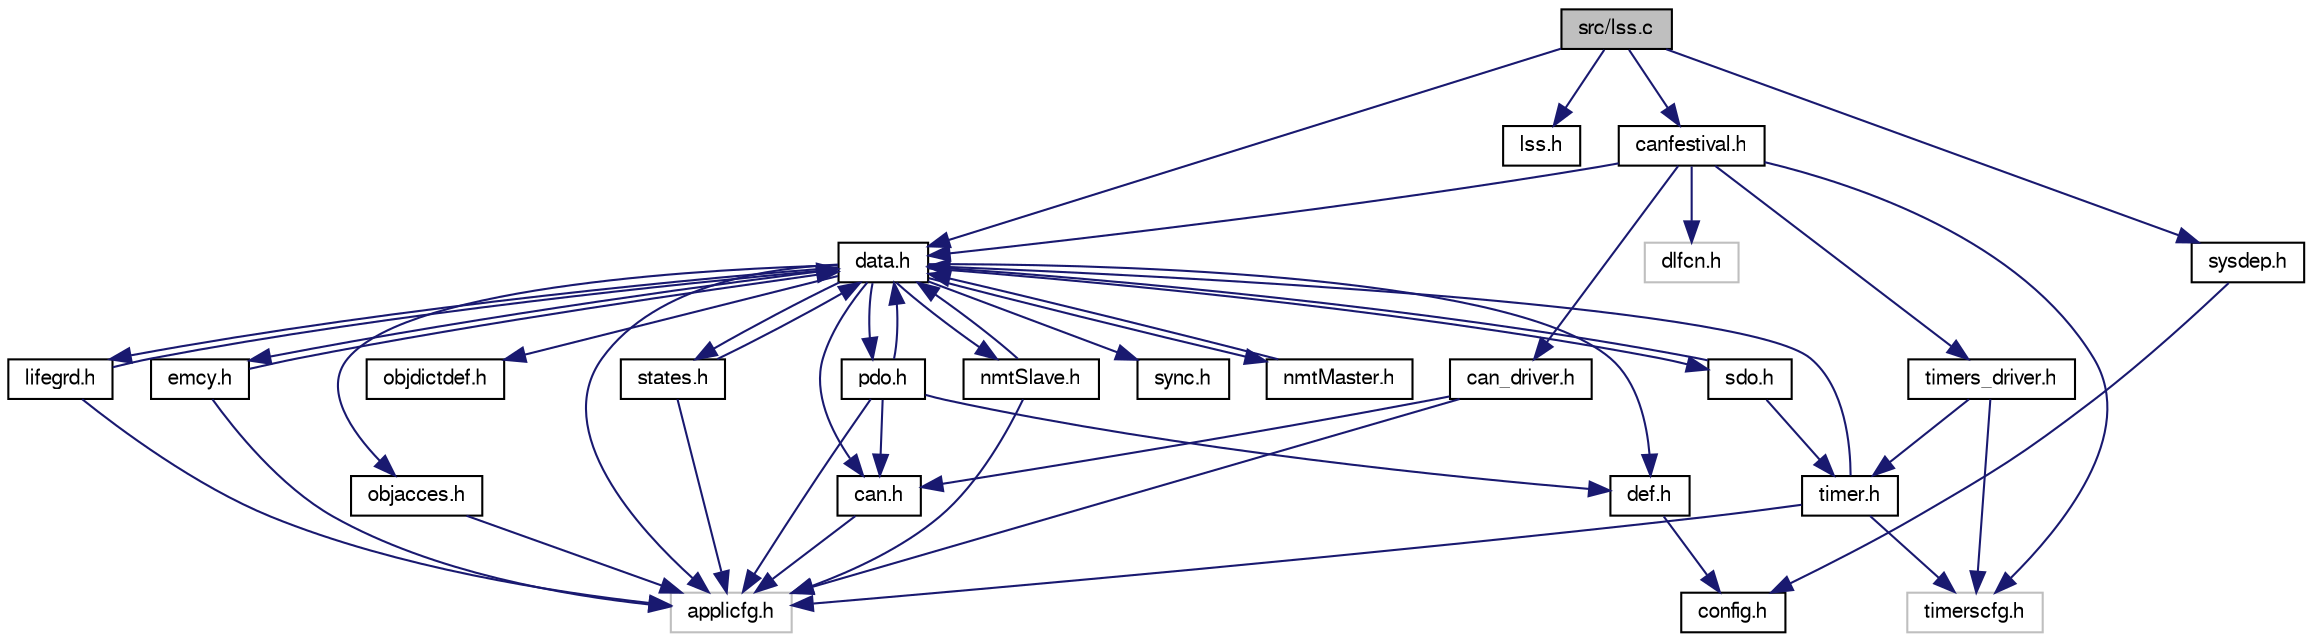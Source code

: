 digraph "src/lss.c"
{
  edge [fontname="FreeSans",fontsize="10",labelfontname="FreeSans",labelfontsize="10"];
  node [fontname="FreeSans",fontsize="10",shape=record];
  Node1 [label="src/lss.c",height=0.2,width=0.4,color="black", fillcolor="grey75", style="filled" fontcolor="black"];
  Node1 -> Node2 [color="midnightblue",fontsize="10",style="solid",fontname="FreeSans"];
  Node2 [label="data.h",height=0.2,width=0.4,color="black", fillcolor="white", style="filled",URL="$data_8h_source.html"];
  Node2 -> Node3 [color="midnightblue",fontsize="10",style="solid",fontname="FreeSans"];
  Node3 [label="applicfg.h",height=0.2,width=0.4,color="grey75", fillcolor="white", style="filled"];
  Node2 -> Node4 [color="midnightblue",fontsize="10",style="solid",fontname="FreeSans"];
  Node4 [label="def.h",height=0.2,width=0.4,color="black", fillcolor="white", style="filled",URL="$def_8h_source.html"];
  Node4 -> Node5 [color="midnightblue",fontsize="10",style="solid",fontname="FreeSans"];
  Node5 [label="config.h",height=0.2,width=0.4,color="black", fillcolor="white", style="filled",URL="$config_8h_source.html"];
  Node2 -> Node6 [color="midnightblue",fontsize="10",style="solid",fontname="FreeSans"];
  Node6 [label="can.h",height=0.2,width=0.4,color="black", fillcolor="white", style="filled",URL="$can_8h_source.html"];
  Node6 -> Node3 [color="midnightblue",fontsize="10",style="solid",fontname="FreeSans"];
  Node2 -> Node7 [color="midnightblue",fontsize="10",style="solid",fontname="FreeSans"];
  Node7 [label="objdictdef.h",height=0.2,width=0.4,color="black", fillcolor="white", style="filled",URL="$objdictdef_8h_source.html"];
  Node2 -> Node8 [color="midnightblue",fontsize="10",style="solid",fontname="FreeSans"];
  Node8 [label="objacces.h",height=0.2,width=0.4,color="black", fillcolor="white", style="filled",URL="$objacces_8h.html",tooltip="Responsible for accessing the object dictionary. "];
  Node8 -> Node3 [color="midnightblue",fontsize="10",style="solid",fontname="FreeSans"];
  Node2 -> Node9 [color="midnightblue",fontsize="10",style="solid",fontname="FreeSans"];
  Node9 [label="sdo.h",height=0.2,width=0.4,color="black", fillcolor="white", style="filled",URL="$sdo_8h_source.html"];
  Node9 -> Node10 [color="midnightblue",fontsize="10",style="solid",fontname="FreeSans"];
  Node10 [label="timer.h",height=0.2,width=0.4,color="black", fillcolor="white", style="filled",URL="$timer_8h_source.html"];
  Node10 -> Node11 [color="midnightblue",fontsize="10",style="solid",fontname="FreeSans"];
  Node11 [label="timerscfg.h",height=0.2,width=0.4,color="grey75", fillcolor="white", style="filled"];
  Node10 -> Node3 [color="midnightblue",fontsize="10",style="solid",fontname="FreeSans"];
  Node10 -> Node2 [color="midnightblue",fontsize="10",style="solid",fontname="FreeSans"];
  Node9 -> Node2 [color="midnightblue",fontsize="10",style="solid",fontname="FreeSans"];
  Node2 -> Node12 [color="midnightblue",fontsize="10",style="solid",fontname="FreeSans"];
  Node12 [label="pdo.h",height=0.2,width=0.4,color="black", fillcolor="white", style="filled",URL="$pdo_8h_source.html"];
  Node12 -> Node3 [color="midnightblue",fontsize="10",style="solid",fontname="FreeSans"];
  Node12 -> Node4 [color="midnightblue",fontsize="10",style="solid",fontname="FreeSans"];
  Node12 -> Node6 [color="midnightblue",fontsize="10",style="solid",fontname="FreeSans"];
  Node12 -> Node2 [color="midnightblue",fontsize="10",style="solid",fontname="FreeSans"];
  Node2 -> Node13 [color="midnightblue",fontsize="10",style="solid",fontname="FreeSans"];
  Node13 [label="states.h",height=0.2,width=0.4,color="black", fillcolor="white", style="filled",URL="$states_8h_source.html"];
  Node13 -> Node3 [color="midnightblue",fontsize="10",style="solid",fontname="FreeSans"];
  Node13 -> Node2 [color="midnightblue",fontsize="10",style="solid",fontname="FreeSans"];
  Node2 -> Node14 [color="midnightblue",fontsize="10",style="solid",fontname="FreeSans"];
  Node14 [label="lifegrd.h",height=0.2,width=0.4,color="black", fillcolor="white", style="filled",URL="$lifegrd_8h.html"];
  Node14 -> Node3 [color="midnightblue",fontsize="10",style="solid",fontname="FreeSans"];
  Node14 -> Node2 [color="midnightblue",fontsize="10",style="solid",fontname="FreeSans"];
  Node2 -> Node15 [color="midnightblue",fontsize="10",style="solid",fontname="FreeSans"];
  Node15 [label="sync.h",height=0.2,width=0.4,color="black", fillcolor="white", style="filled",URL="$sync_8h_source.html"];
  Node2 -> Node16 [color="midnightblue",fontsize="10",style="solid",fontname="FreeSans"];
  Node16 [label="nmtSlave.h",height=0.2,width=0.4,color="black", fillcolor="white", style="filled",URL="$nmtSlave_8h_source.html"];
  Node16 -> Node3 [color="midnightblue",fontsize="10",style="solid",fontname="FreeSans"];
  Node16 -> Node2 [color="midnightblue",fontsize="10",style="solid",fontname="FreeSans"];
  Node2 -> Node17 [color="midnightblue",fontsize="10",style="solid",fontname="FreeSans"];
  Node17 [label="nmtMaster.h",height=0.2,width=0.4,color="black", fillcolor="white", style="filled",URL="$nmtMaster_8h_source.html"];
  Node17 -> Node2 [color="midnightblue",fontsize="10",style="solid",fontname="FreeSans"];
  Node2 -> Node18 [color="midnightblue",fontsize="10",style="solid",fontname="FreeSans"];
  Node18 [label="emcy.h",height=0.2,width=0.4,color="black", fillcolor="white", style="filled",URL="$emcy_8h.html",tooltip="Declarations of the functions that manage EMCY (emergency) messages. "];
  Node18 -> Node3 [color="midnightblue",fontsize="10",style="solid",fontname="FreeSans"];
  Node18 -> Node2 [color="midnightblue",fontsize="10",style="solid",fontname="FreeSans"];
  Node1 -> Node19 [color="midnightblue",fontsize="10",style="solid",fontname="FreeSans"];
  Node19 [label="lss.h",height=0.2,width=0.4,color="black", fillcolor="white", style="filled",URL="$lss_8h_source.html"];
  Node1 -> Node20 [color="midnightblue",fontsize="10",style="solid",fontname="FreeSans"];
  Node20 [label="canfestival.h",height=0.2,width=0.4,color="black", fillcolor="white", style="filled",URL="$canfestival_8h_source.html"];
  Node20 -> Node11 [color="midnightblue",fontsize="10",style="solid",fontname="FreeSans"];
  Node20 -> Node21 [color="midnightblue",fontsize="10",style="solid",fontname="FreeSans"];
  Node21 [label="can_driver.h",height=0.2,width=0.4,color="black", fillcolor="white", style="filled",URL="$can__driver_8h_source.html"];
  Node21 -> Node3 [color="midnightblue",fontsize="10",style="solid",fontname="FreeSans"];
  Node21 -> Node6 [color="midnightblue",fontsize="10",style="solid",fontname="FreeSans"];
  Node20 -> Node2 [color="midnightblue",fontsize="10",style="solid",fontname="FreeSans"];
  Node20 -> Node22 [color="midnightblue",fontsize="10",style="solid",fontname="FreeSans"];
  Node22 [label="timers_driver.h",height=0.2,width=0.4,color="black", fillcolor="white", style="filled",URL="$timers__driver_8h_source.html"];
  Node22 -> Node11 [color="midnightblue",fontsize="10",style="solid",fontname="FreeSans"];
  Node22 -> Node10 [color="midnightblue",fontsize="10",style="solid",fontname="FreeSans"];
  Node20 -> Node23 [color="midnightblue",fontsize="10",style="solid",fontname="FreeSans"];
  Node23 [label="dlfcn.h",height=0.2,width=0.4,color="grey75", fillcolor="white", style="filled"];
  Node1 -> Node24 [color="midnightblue",fontsize="10",style="solid",fontname="FreeSans"];
  Node24 [label="sysdep.h",height=0.2,width=0.4,color="black", fillcolor="white", style="filled",URL="$sysdep_8h_source.html"];
  Node24 -> Node5 [color="midnightblue",fontsize="10",style="solid",fontname="FreeSans"];
}
